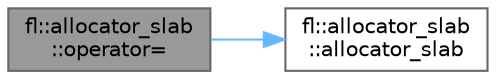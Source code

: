 digraph "fl::allocator_slab::operator="
{
 // INTERACTIVE_SVG=YES
 // LATEX_PDF_SIZE
  bgcolor="transparent";
  edge [fontname=Helvetica,fontsize=10,labelfontname=Helvetica,labelfontsize=10];
  node [fontname=Helvetica,fontsize=10,shape=box,height=0.2,width=0.4];
  rankdir="LR";
  Node1 [id="Node000001",label="fl::allocator_slab\l::operator=",height=0.2,width=0.4,color="gray40", fillcolor="grey60", style="filled", fontcolor="black",tooltip=" "];
  Node1 -> Node2 [id="edge1_Node000001_Node000002",color="steelblue1",style="solid",tooltip=" "];
  Node2 [id="Node000002",label="fl::allocator_slab\l::allocator_slab",height=0.2,width=0.4,color="grey40", fillcolor="white", style="filled",URL="$d2/d79/classfl_1_1allocator__slab_a96b997ef78e965234b9f8212cf5f999c.html#a96b997ef78e965234b9f8212cf5f999c",tooltip=" "];
}
